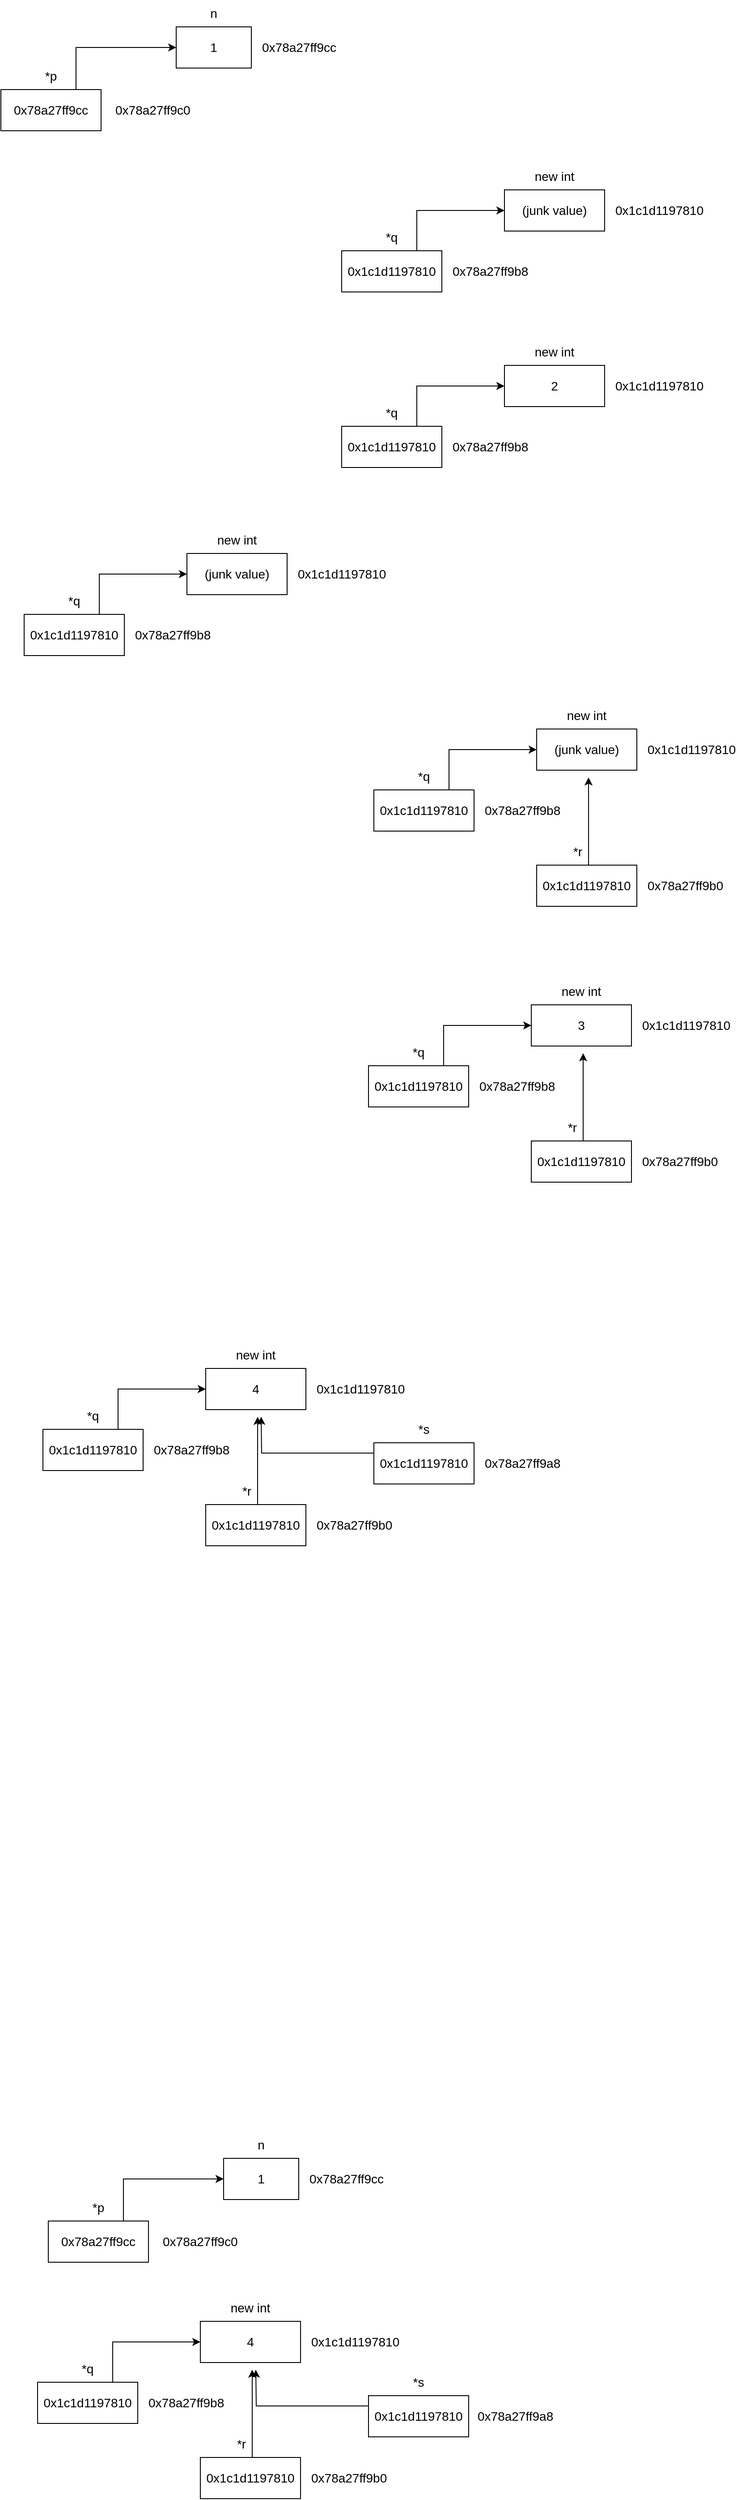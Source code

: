 <mxfile version="24.8.4">
  <diagram name="Page-1" id="Mv92UGLd2jMCq1x-95h7">
    <mxGraphModel dx="1001" dy="520" grid="1" gridSize="14" guides="1" tooltips="1" connect="1" arrows="1" fold="1" page="1" pageScale="1" pageWidth="850" pageHeight="1100" math="0" shadow="0">
      <root>
        <mxCell id="0" />
        <mxCell id="1" parent="0" />
        <mxCell id="TuK--TFJjU0DLAUo9s5h-6" value="" style="rounded=0;whiteSpace=wrap;html=1;fontSize=14;" vertex="1" parent="1">
          <mxGeometry x="210" y="44" width="84" height="46" as="geometry" />
        </mxCell>
        <mxCell id="TuK--TFJjU0DLAUo9s5h-7" value="&lt;span style=&quot;font-size: 14px;&quot;&gt;n&lt;/span&gt;" style="text;html=1;align=center;verticalAlign=middle;whiteSpace=wrap;rounded=0;" vertex="1" parent="1">
          <mxGeometry x="222" y="14" width="60" height="30" as="geometry" />
        </mxCell>
        <mxCell id="TuK--TFJjU0DLAUo9s5h-8" value="&lt;span style=&quot;font-size: 14px;&quot;&gt;1&lt;/span&gt;" style="text;html=1;align=center;verticalAlign=middle;whiteSpace=wrap;rounded=0;" vertex="1" parent="1">
          <mxGeometry x="222" y="52" width="60" height="30" as="geometry" />
        </mxCell>
        <mxCell id="TuK--TFJjU0DLAUo9s5h-9" value="&lt;span style=&quot;font-size: 14px;&quot;&gt;0x78a27ff9cc&lt;/span&gt;" style="text;html=1;align=left;verticalAlign=middle;whiteSpace=wrap;rounded=0;" vertex="1" parent="1">
          <mxGeometry x="304" y="52" width="88" height="30" as="geometry" />
        </mxCell>
        <mxCell id="TuK--TFJjU0DLAUo9s5h-16" style="edgeStyle=orthogonalEdgeStyle;rounded=0;orthogonalLoop=1;jettySize=auto;html=1;exitX=1;exitY=0;exitDx=0;exitDy=0;entryX=0;entryY=0.5;entryDx=0;entryDy=0;" edge="1" parent="1" source="TuK--TFJjU0DLAUo9s5h-10" target="TuK--TFJjU0DLAUo9s5h-6">
          <mxGeometry relative="1" as="geometry">
            <Array as="points">
              <mxPoint x="98" y="114" />
              <mxPoint x="98" y="67" />
            </Array>
          </mxGeometry>
        </mxCell>
        <mxCell id="TuK--TFJjU0DLAUo9s5h-10" value="" style="rounded=0;whiteSpace=wrap;html=1;fontSize=14;" vertex="1" parent="1">
          <mxGeometry x="14" y="114" width="112" height="46" as="geometry" />
        </mxCell>
        <mxCell id="TuK--TFJjU0DLAUo9s5h-11" value="&lt;span style=&quot;font-size: 14px;&quot;&gt;*p&lt;/span&gt;" style="text;html=1;align=center;verticalAlign=middle;whiteSpace=wrap;rounded=0;" vertex="1" parent="1">
          <mxGeometry x="40" y="84" width="60" height="30" as="geometry" />
        </mxCell>
        <mxCell id="TuK--TFJjU0DLAUo9s5h-12" value="&lt;span style=&quot;font-size: 14px; text-align: left;&quot;&gt;0x78a27ff9cc&lt;/span&gt;" style="text;html=1;align=center;verticalAlign=middle;whiteSpace=wrap;rounded=0;" vertex="1" parent="1">
          <mxGeometry x="20" y="122" width="100" height="30" as="geometry" />
        </mxCell>
        <mxCell id="TuK--TFJjU0DLAUo9s5h-13" value="&lt;span style=&quot;font-size: 14px;&quot;&gt;0x78a27ff9c0&lt;/span&gt;" style="text;html=1;align=left;verticalAlign=middle;whiteSpace=wrap;rounded=0;" vertex="1" parent="1">
          <mxGeometry x="140" y="122" width="98" height="30" as="geometry" />
        </mxCell>
        <mxCell id="TuK--TFJjU0DLAUo9s5h-19" value="" style="rounded=0;whiteSpace=wrap;html=1;fontSize=14;" vertex="1" parent="1">
          <mxGeometry x="577" y="226" width="112" height="46" as="geometry" />
        </mxCell>
        <mxCell id="TuK--TFJjU0DLAUo9s5h-20" value="&lt;div style=&quot;text-align: left;&quot;&gt;&lt;span style=&quot;background-color: initial; font-size: 14px;&quot;&gt;(junk value)&lt;/span&gt;&lt;/div&gt;" style="text;html=1;align=center;verticalAlign=middle;whiteSpace=wrap;rounded=0;" vertex="1" parent="1">
          <mxGeometry x="583" y="234" width="100" height="30" as="geometry" />
        </mxCell>
        <mxCell id="TuK--TFJjU0DLAUo9s5h-21" value="&lt;span style=&quot;font-size: 14px;&quot;&gt;new int&lt;/span&gt;" style="text;html=1;align=center;verticalAlign=middle;whiteSpace=wrap;rounded=0;" vertex="1" parent="1">
          <mxGeometry x="603" y="196" width="60" height="30" as="geometry" />
        </mxCell>
        <mxCell id="TuK--TFJjU0DLAUo9s5h-22" value="&lt;span style=&quot;font-size: 14px;&quot;&gt;0x1c1d1197810&lt;/span&gt;" style="text;html=1;align=left;verticalAlign=middle;whiteSpace=wrap;rounded=0;" vertex="1" parent="1">
          <mxGeometry x="699" y="234" width="88" height="30" as="geometry" />
        </mxCell>
        <mxCell id="TuK--TFJjU0DLAUo9s5h-27" style="edgeStyle=orthogonalEdgeStyle;rounded=0;orthogonalLoop=1;jettySize=auto;html=1;exitX=1;exitY=0;exitDx=0;exitDy=0;entryX=0;entryY=0.5;entryDx=0;entryDy=0;" edge="1" parent="1" source="TuK--TFJjU0DLAUo9s5h-23" target="TuK--TFJjU0DLAUo9s5h-19">
          <mxGeometry relative="1" as="geometry">
            <Array as="points">
              <mxPoint x="479" y="294" />
              <mxPoint x="479" y="249" />
            </Array>
          </mxGeometry>
        </mxCell>
        <mxCell id="TuK--TFJjU0DLAUo9s5h-23" value="" style="rounded=0;whiteSpace=wrap;html=1;fontSize=14;" vertex="1" parent="1">
          <mxGeometry x="395" y="294" width="112" height="46" as="geometry" />
        </mxCell>
        <mxCell id="TuK--TFJjU0DLAUo9s5h-24" value="&lt;div style=&quot;text-align: left;&quot;&gt;&lt;span style=&quot;font-size: 14px;&quot;&gt;0x1c1d1197810&lt;/span&gt;&lt;/div&gt;" style="text;html=1;align=center;verticalAlign=middle;whiteSpace=wrap;rounded=0;" vertex="1" parent="1">
          <mxGeometry x="401" y="302" width="100" height="30" as="geometry" />
        </mxCell>
        <mxCell id="TuK--TFJjU0DLAUo9s5h-25" value="&lt;span style=&quot;font-size: 14px;&quot;&gt;*q&lt;/span&gt;" style="text;html=1;align=center;verticalAlign=middle;whiteSpace=wrap;rounded=0;" vertex="1" parent="1">
          <mxGeometry x="421" y="264" width="60" height="30" as="geometry" />
        </mxCell>
        <mxCell id="TuK--TFJjU0DLAUo9s5h-26" value="&lt;span style=&quot;font-size: 14px;&quot;&gt;0x78a27ff9b8&lt;/span&gt;" style="text;html=1;align=left;verticalAlign=middle;whiteSpace=wrap;rounded=0;" vertex="1" parent="1">
          <mxGeometry x="517" y="302" width="88" height="30" as="geometry" />
        </mxCell>
        <mxCell id="TuK--TFJjU0DLAUo9s5h-29" value="" style="rounded=0;whiteSpace=wrap;html=1;fontSize=14;" vertex="1" parent="1">
          <mxGeometry x="577" y="422" width="112" height="46" as="geometry" />
        </mxCell>
        <mxCell id="TuK--TFJjU0DLAUo9s5h-30" value="&lt;div style=&quot;text-align: left;&quot;&gt;&lt;span style=&quot;background-color: initial; font-size: 14px;&quot;&gt;2&lt;/span&gt;&lt;/div&gt;" style="text;html=1;align=center;verticalAlign=middle;whiteSpace=wrap;rounded=0;" vertex="1" parent="1">
          <mxGeometry x="583" y="430" width="100" height="30" as="geometry" />
        </mxCell>
        <mxCell id="TuK--TFJjU0DLAUo9s5h-31" value="&lt;span style=&quot;font-size: 14px;&quot;&gt;new int&lt;/span&gt;" style="text;html=1;align=center;verticalAlign=middle;whiteSpace=wrap;rounded=0;" vertex="1" parent="1">
          <mxGeometry x="603" y="392" width="60" height="30" as="geometry" />
        </mxCell>
        <mxCell id="TuK--TFJjU0DLAUo9s5h-32" value="&lt;span style=&quot;font-size: 14px;&quot;&gt;0x1c1d1197810&lt;/span&gt;" style="text;html=1;align=left;verticalAlign=middle;whiteSpace=wrap;rounded=0;" vertex="1" parent="1">
          <mxGeometry x="699" y="430" width="88" height="30" as="geometry" />
        </mxCell>
        <mxCell id="TuK--TFJjU0DLAUo9s5h-33" style="edgeStyle=orthogonalEdgeStyle;rounded=0;orthogonalLoop=1;jettySize=auto;html=1;exitX=1;exitY=0;exitDx=0;exitDy=0;entryX=0;entryY=0.5;entryDx=0;entryDy=0;" edge="1" parent="1" source="TuK--TFJjU0DLAUo9s5h-34" target="TuK--TFJjU0DLAUo9s5h-29">
          <mxGeometry relative="1" as="geometry">
            <Array as="points">
              <mxPoint x="479" y="490" />
              <mxPoint x="479" y="445" />
            </Array>
          </mxGeometry>
        </mxCell>
        <mxCell id="TuK--TFJjU0DLAUo9s5h-34" value="" style="rounded=0;whiteSpace=wrap;html=1;fontSize=14;" vertex="1" parent="1">
          <mxGeometry x="395" y="490" width="112" height="46" as="geometry" />
        </mxCell>
        <mxCell id="TuK--TFJjU0DLAUo9s5h-35" value="&lt;div style=&quot;text-align: left;&quot;&gt;&lt;span style=&quot;font-size: 14px;&quot;&gt;0x1c1d1197810&lt;/span&gt;&lt;/div&gt;" style="text;html=1;align=center;verticalAlign=middle;whiteSpace=wrap;rounded=0;" vertex="1" parent="1">
          <mxGeometry x="401" y="498" width="100" height="30" as="geometry" />
        </mxCell>
        <mxCell id="TuK--TFJjU0DLAUo9s5h-36" value="&lt;span style=&quot;font-size: 14px;&quot;&gt;*q&lt;/span&gt;" style="text;html=1;align=center;verticalAlign=middle;whiteSpace=wrap;rounded=0;" vertex="1" parent="1">
          <mxGeometry x="421" y="460" width="60" height="30" as="geometry" />
        </mxCell>
        <mxCell id="TuK--TFJjU0DLAUo9s5h-37" value="&lt;span style=&quot;font-size: 14px;&quot;&gt;0x78a27ff9b8&lt;/span&gt;" style="text;html=1;align=left;verticalAlign=middle;whiteSpace=wrap;rounded=0;" vertex="1" parent="1">
          <mxGeometry x="517" y="498" width="88" height="30" as="geometry" />
        </mxCell>
        <mxCell id="TuK--TFJjU0DLAUo9s5h-39" value="" style="rounded=0;whiteSpace=wrap;html=1;fontSize=14;" vertex="1" parent="1">
          <mxGeometry x="222" y="632" width="112" height="46" as="geometry" />
        </mxCell>
        <mxCell id="TuK--TFJjU0DLAUo9s5h-40" value="&lt;div style=&quot;text-align: left;&quot;&gt;&lt;span style=&quot;font-size: 14px;&quot;&gt;(junk value)&lt;/span&gt;&lt;/div&gt;" style="text;html=1;align=center;verticalAlign=middle;whiteSpace=wrap;rounded=0;" vertex="1" parent="1">
          <mxGeometry x="228" y="640" width="100" height="30" as="geometry" />
        </mxCell>
        <mxCell id="TuK--TFJjU0DLAUo9s5h-41" value="&lt;span style=&quot;font-size: 14px;&quot;&gt;new int&lt;/span&gt;" style="text;html=1;align=center;verticalAlign=middle;whiteSpace=wrap;rounded=0;" vertex="1" parent="1">
          <mxGeometry x="248" y="602" width="60" height="30" as="geometry" />
        </mxCell>
        <mxCell id="TuK--TFJjU0DLAUo9s5h-42" value="&lt;span style=&quot;font-size: 14px;&quot;&gt;0x1c1d1197810&lt;/span&gt;" style="text;html=1;align=left;verticalAlign=middle;whiteSpace=wrap;rounded=0;" vertex="1" parent="1">
          <mxGeometry x="344" y="640" width="88" height="30" as="geometry" />
        </mxCell>
        <mxCell id="TuK--TFJjU0DLAUo9s5h-43" style="edgeStyle=orthogonalEdgeStyle;rounded=0;orthogonalLoop=1;jettySize=auto;html=1;exitX=1;exitY=0;exitDx=0;exitDy=0;entryX=0;entryY=0.5;entryDx=0;entryDy=0;" edge="1" parent="1" source="TuK--TFJjU0DLAUo9s5h-44" target="TuK--TFJjU0DLAUo9s5h-39">
          <mxGeometry relative="1" as="geometry">
            <Array as="points">
              <mxPoint x="124" y="700" />
              <mxPoint x="124" y="655" />
            </Array>
          </mxGeometry>
        </mxCell>
        <mxCell id="TuK--TFJjU0DLAUo9s5h-44" value="" style="rounded=0;whiteSpace=wrap;html=1;fontSize=14;" vertex="1" parent="1">
          <mxGeometry x="40" y="700" width="112" height="46" as="geometry" />
        </mxCell>
        <mxCell id="TuK--TFJjU0DLAUo9s5h-45" value="&lt;div style=&quot;text-align: left;&quot;&gt;&lt;span style=&quot;font-size: 14px;&quot;&gt;0x1c1d1197810&lt;/span&gt;&lt;/div&gt;" style="text;html=1;align=center;verticalAlign=middle;whiteSpace=wrap;rounded=0;" vertex="1" parent="1">
          <mxGeometry x="46" y="708" width="100" height="30" as="geometry" />
        </mxCell>
        <mxCell id="TuK--TFJjU0DLAUo9s5h-46" value="&lt;span style=&quot;font-size: 14px;&quot;&gt;*q&lt;/span&gt;" style="text;html=1;align=center;verticalAlign=middle;whiteSpace=wrap;rounded=0;" vertex="1" parent="1">
          <mxGeometry x="66" y="670" width="60" height="30" as="geometry" />
        </mxCell>
        <mxCell id="TuK--TFJjU0DLAUo9s5h-47" value="&lt;span style=&quot;font-size: 14px;&quot;&gt;0x78a27ff9b8&lt;/span&gt;" style="text;html=1;align=left;verticalAlign=middle;whiteSpace=wrap;rounded=0;" vertex="1" parent="1">
          <mxGeometry x="162" y="708" width="88" height="30" as="geometry" />
        </mxCell>
        <mxCell id="TuK--TFJjU0DLAUo9s5h-59" value="" style="rounded=0;whiteSpace=wrap;html=1;fontSize=14;" vertex="1" parent="1">
          <mxGeometry x="613" y="828" width="112" height="46" as="geometry" />
        </mxCell>
        <mxCell id="TuK--TFJjU0DLAUo9s5h-60" value="&lt;div style=&quot;text-align: left;&quot;&gt;&lt;span style=&quot;background-color: initial; font-size: 14px;&quot;&gt;(junk value)&lt;/span&gt;&lt;/div&gt;" style="text;html=1;align=center;verticalAlign=middle;whiteSpace=wrap;rounded=0;" vertex="1" parent="1">
          <mxGeometry x="619" y="836" width="100" height="30" as="geometry" />
        </mxCell>
        <mxCell id="TuK--TFJjU0DLAUo9s5h-61" value="&lt;span style=&quot;font-size: 14px;&quot;&gt;new int&lt;/span&gt;" style="text;html=1;align=center;verticalAlign=middle;whiteSpace=wrap;rounded=0;" vertex="1" parent="1">
          <mxGeometry x="639" y="798" width="60" height="30" as="geometry" />
        </mxCell>
        <mxCell id="TuK--TFJjU0DLAUo9s5h-62" value="&lt;span style=&quot;font-size: 14px;&quot;&gt;0x1c1d1197810&lt;/span&gt;" style="text;html=1;align=left;verticalAlign=middle;whiteSpace=wrap;rounded=0;" vertex="1" parent="1">
          <mxGeometry x="735" y="836" width="88" height="30" as="geometry" />
        </mxCell>
        <mxCell id="TuK--TFJjU0DLAUo9s5h-63" style="edgeStyle=orthogonalEdgeStyle;rounded=0;orthogonalLoop=1;jettySize=auto;html=1;exitX=1;exitY=0;exitDx=0;exitDy=0;entryX=0;entryY=0.5;entryDx=0;entryDy=0;" edge="1" parent="1" source="TuK--TFJjU0DLAUo9s5h-64" target="TuK--TFJjU0DLAUo9s5h-59">
          <mxGeometry relative="1" as="geometry">
            <Array as="points">
              <mxPoint x="515" y="896" />
              <mxPoint x="515" y="851" />
            </Array>
          </mxGeometry>
        </mxCell>
        <mxCell id="TuK--TFJjU0DLAUo9s5h-64" value="" style="rounded=0;whiteSpace=wrap;html=1;fontSize=14;" vertex="1" parent="1">
          <mxGeometry x="431" y="896" width="112" height="46" as="geometry" />
        </mxCell>
        <mxCell id="TuK--TFJjU0DLAUo9s5h-65" value="&lt;div style=&quot;text-align: left;&quot;&gt;&lt;span style=&quot;font-size: 14px;&quot;&gt;0x1c1d1197810&lt;/span&gt;&lt;/div&gt;" style="text;html=1;align=center;verticalAlign=middle;whiteSpace=wrap;rounded=0;" vertex="1" parent="1">
          <mxGeometry x="437" y="904" width="100" height="30" as="geometry" />
        </mxCell>
        <mxCell id="TuK--TFJjU0DLAUo9s5h-66" value="&lt;span style=&quot;font-size: 14px;&quot;&gt;*q&lt;/span&gt;" style="text;html=1;align=center;verticalAlign=middle;whiteSpace=wrap;rounded=0;" vertex="1" parent="1">
          <mxGeometry x="457" y="866" width="60" height="30" as="geometry" />
        </mxCell>
        <mxCell id="TuK--TFJjU0DLAUo9s5h-67" value="&lt;span style=&quot;font-size: 14px;&quot;&gt;0x78a27ff9b8&lt;/span&gt;" style="text;html=1;align=left;verticalAlign=middle;whiteSpace=wrap;rounded=0;" vertex="1" parent="1">
          <mxGeometry x="553" y="904" width="88" height="30" as="geometry" />
        </mxCell>
        <mxCell id="TuK--TFJjU0DLAUo9s5h-73" style="edgeStyle=orthogonalEdgeStyle;rounded=0;orthogonalLoop=1;jettySize=auto;html=1;exitX=1;exitY=0;exitDx=0;exitDy=0;" edge="1" parent="1" source="TuK--TFJjU0DLAUo9s5h-68">
          <mxGeometry relative="1" as="geometry">
            <mxPoint x="671" y="882" as="targetPoint" />
            <Array as="points">
              <mxPoint x="671" y="980" />
            </Array>
          </mxGeometry>
        </mxCell>
        <mxCell id="TuK--TFJjU0DLAUo9s5h-68" value="" style="rounded=0;whiteSpace=wrap;html=1;fontSize=14;" vertex="1" parent="1">
          <mxGeometry x="613" y="980" width="112" height="46" as="geometry" />
        </mxCell>
        <mxCell id="TuK--TFJjU0DLAUo9s5h-69" value="&lt;div style=&quot;text-align: left;&quot;&gt;&lt;span style=&quot;font-size: 14px;&quot;&gt;0x1c1d1197810&lt;/span&gt;&lt;/div&gt;" style="text;html=1;align=center;verticalAlign=middle;whiteSpace=wrap;rounded=0;" vertex="1" parent="1">
          <mxGeometry x="619" y="988" width="100" height="30" as="geometry" />
        </mxCell>
        <mxCell id="TuK--TFJjU0DLAUo9s5h-70" value="&lt;span style=&quot;font-size: 14px;&quot;&gt;0x78a27ff9b0&lt;/span&gt;" style="text;html=1;align=left;verticalAlign=middle;whiteSpace=wrap;rounded=0;" vertex="1" parent="1">
          <mxGeometry x="735" y="988" width="88" height="30" as="geometry" />
        </mxCell>
        <mxCell id="TuK--TFJjU0DLAUo9s5h-71" value="&lt;span style=&quot;font-size: 14px;&quot;&gt;*r&lt;/span&gt;" style="text;html=1;align=center;verticalAlign=middle;whiteSpace=wrap;rounded=0;" vertex="1" parent="1">
          <mxGeometry x="629" y="950" width="60" height="30" as="geometry" />
        </mxCell>
        <mxCell id="TuK--TFJjU0DLAUo9s5h-75" value="" style="rounded=0;whiteSpace=wrap;html=1;fontSize=14;" vertex="1" parent="1">
          <mxGeometry x="607" y="1136" width="112" height="46" as="geometry" />
        </mxCell>
        <mxCell id="TuK--TFJjU0DLAUo9s5h-76" value="&lt;div style=&quot;text-align: left;&quot;&gt;&lt;span style=&quot;background-color: initial; font-size: 14px;&quot;&gt;3&lt;/span&gt;&lt;/div&gt;" style="text;html=1;align=center;verticalAlign=middle;whiteSpace=wrap;rounded=0;" vertex="1" parent="1">
          <mxGeometry x="613" y="1144" width="100" height="30" as="geometry" />
        </mxCell>
        <mxCell id="TuK--TFJjU0DLAUo9s5h-77" value="&lt;span style=&quot;font-size: 14px;&quot;&gt;new int&lt;/span&gt;" style="text;html=1;align=center;verticalAlign=middle;whiteSpace=wrap;rounded=0;" vertex="1" parent="1">
          <mxGeometry x="633" y="1106" width="60" height="30" as="geometry" />
        </mxCell>
        <mxCell id="TuK--TFJjU0DLAUo9s5h-78" value="&lt;span style=&quot;font-size: 14px;&quot;&gt;0x1c1d1197810&lt;/span&gt;" style="text;html=1;align=left;verticalAlign=middle;whiteSpace=wrap;rounded=0;" vertex="1" parent="1">
          <mxGeometry x="729" y="1144" width="88" height="30" as="geometry" />
        </mxCell>
        <mxCell id="TuK--TFJjU0DLAUo9s5h-79" style="edgeStyle=orthogonalEdgeStyle;rounded=0;orthogonalLoop=1;jettySize=auto;html=1;exitX=1;exitY=0;exitDx=0;exitDy=0;entryX=0;entryY=0.5;entryDx=0;entryDy=0;" edge="1" parent="1" source="TuK--TFJjU0DLAUo9s5h-80" target="TuK--TFJjU0DLAUo9s5h-75">
          <mxGeometry relative="1" as="geometry">
            <Array as="points">
              <mxPoint x="509" y="1204" />
              <mxPoint x="509" y="1159" />
            </Array>
          </mxGeometry>
        </mxCell>
        <mxCell id="TuK--TFJjU0DLAUo9s5h-80" value="" style="rounded=0;whiteSpace=wrap;html=1;fontSize=14;" vertex="1" parent="1">
          <mxGeometry x="425" y="1204" width="112" height="46" as="geometry" />
        </mxCell>
        <mxCell id="TuK--TFJjU0DLAUo9s5h-81" value="&lt;div style=&quot;text-align: left;&quot;&gt;&lt;span style=&quot;font-size: 14px;&quot;&gt;0x1c1d1197810&lt;/span&gt;&lt;/div&gt;" style="text;html=1;align=center;verticalAlign=middle;whiteSpace=wrap;rounded=0;" vertex="1" parent="1">
          <mxGeometry x="431" y="1212" width="100" height="30" as="geometry" />
        </mxCell>
        <mxCell id="TuK--TFJjU0DLAUo9s5h-82" value="&lt;span style=&quot;font-size: 14px;&quot;&gt;*q&lt;/span&gt;" style="text;html=1;align=center;verticalAlign=middle;whiteSpace=wrap;rounded=0;" vertex="1" parent="1">
          <mxGeometry x="451" y="1174" width="60" height="30" as="geometry" />
        </mxCell>
        <mxCell id="TuK--TFJjU0DLAUo9s5h-83" value="&lt;span style=&quot;font-size: 14px;&quot;&gt;0x78a27ff9b8&lt;/span&gt;" style="text;html=1;align=left;verticalAlign=middle;whiteSpace=wrap;rounded=0;" vertex="1" parent="1">
          <mxGeometry x="547" y="1212" width="88" height="30" as="geometry" />
        </mxCell>
        <mxCell id="TuK--TFJjU0DLAUo9s5h-84" style="edgeStyle=orthogonalEdgeStyle;rounded=0;orthogonalLoop=1;jettySize=auto;html=1;exitX=1;exitY=0;exitDx=0;exitDy=0;" edge="1" parent="1" source="TuK--TFJjU0DLAUo9s5h-85">
          <mxGeometry relative="1" as="geometry">
            <mxPoint x="665" y="1190" as="targetPoint" />
            <Array as="points">
              <mxPoint x="665" y="1288" />
            </Array>
          </mxGeometry>
        </mxCell>
        <mxCell id="TuK--TFJjU0DLAUo9s5h-85" value="" style="rounded=0;whiteSpace=wrap;html=1;fontSize=14;" vertex="1" parent="1">
          <mxGeometry x="607" y="1288" width="112" height="46" as="geometry" />
        </mxCell>
        <mxCell id="TuK--TFJjU0DLAUo9s5h-86" value="&lt;div style=&quot;text-align: left;&quot;&gt;&lt;span style=&quot;font-size: 14px;&quot;&gt;0x1c1d1197810&lt;/span&gt;&lt;/div&gt;" style="text;html=1;align=center;verticalAlign=middle;whiteSpace=wrap;rounded=0;" vertex="1" parent="1">
          <mxGeometry x="613" y="1296" width="100" height="30" as="geometry" />
        </mxCell>
        <mxCell id="TuK--TFJjU0DLAUo9s5h-87" value="&lt;span style=&quot;font-size: 14px;&quot;&gt;0x78a27ff9b0&lt;/span&gt;" style="text;html=1;align=left;verticalAlign=middle;whiteSpace=wrap;rounded=0;" vertex="1" parent="1">
          <mxGeometry x="729" y="1296" width="88" height="30" as="geometry" />
        </mxCell>
        <mxCell id="TuK--TFJjU0DLAUo9s5h-88" value="&lt;span style=&quot;font-size: 14px;&quot;&gt;*r&lt;/span&gt;" style="text;html=1;align=center;verticalAlign=middle;whiteSpace=wrap;rounded=0;" vertex="1" parent="1">
          <mxGeometry x="623" y="1258" width="60" height="30" as="geometry" />
        </mxCell>
        <mxCell id="TuK--TFJjU0DLAUo9s5h-90" value="" style="rounded=0;whiteSpace=wrap;html=1;fontSize=14;" vertex="1" parent="1">
          <mxGeometry x="243" y="1542" width="112" height="46" as="geometry" />
        </mxCell>
        <mxCell id="TuK--TFJjU0DLAUo9s5h-91" value="&lt;div style=&quot;text-align: left;&quot;&gt;&lt;span style=&quot;background-color: initial; font-size: 14px;&quot;&gt;4&lt;/span&gt;&lt;/div&gt;" style="text;html=1;align=center;verticalAlign=middle;whiteSpace=wrap;rounded=0;" vertex="1" parent="1">
          <mxGeometry x="249" y="1550" width="100" height="30" as="geometry" />
        </mxCell>
        <mxCell id="TuK--TFJjU0DLAUo9s5h-92" value="&lt;span style=&quot;font-size: 14px;&quot;&gt;new int&lt;/span&gt;" style="text;html=1;align=center;verticalAlign=middle;whiteSpace=wrap;rounded=0;" vertex="1" parent="1">
          <mxGeometry x="269" y="1512" width="60" height="30" as="geometry" />
        </mxCell>
        <mxCell id="TuK--TFJjU0DLAUo9s5h-93" value="&lt;span style=&quot;font-size: 14px;&quot;&gt;0x1c1d1197810&lt;/span&gt;" style="text;html=1;align=left;verticalAlign=middle;whiteSpace=wrap;rounded=0;" vertex="1" parent="1">
          <mxGeometry x="365" y="1550" width="88" height="30" as="geometry" />
        </mxCell>
        <mxCell id="TuK--TFJjU0DLAUo9s5h-94" style="edgeStyle=orthogonalEdgeStyle;rounded=0;orthogonalLoop=1;jettySize=auto;html=1;exitX=1;exitY=0;exitDx=0;exitDy=0;entryX=0;entryY=0.5;entryDx=0;entryDy=0;" edge="1" parent="1" source="TuK--TFJjU0DLAUo9s5h-95" target="TuK--TFJjU0DLAUo9s5h-90">
          <mxGeometry relative="1" as="geometry">
            <Array as="points">
              <mxPoint x="145" y="1610" />
              <mxPoint x="145" y="1565" />
            </Array>
          </mxGeometry>
        </mxCell>
        <mxCell id="TuK--TFJjU0DLAUo9s5h-95" value="" style="rounded=0;whiteSpace=wrap;html=1;fontSize=14;" vertex="1" parent="1">
          <mxGeometry x="61" y="1610" width="112" height="46" as="geometry" />
        </mxCell>
        <mxCell id="TuK--TFJjU0DLAUo9s5h-96" value="&lt;div style=&quot;text-align: left;&quot;&gt;&lt;span style=&quot;font-size: 14px;&quot;&gt;0x1c1d1197810&lt;/span&gt;&lt;/div&gt;" style="text;html=1;align=center;verticalAlign=middle;whiteSpace=wrap;rounded=0;" vertex="1" parent="1">
          <mxGeometry x="67" y="1618" width="100" height="30" as="geometry" />
        </mxCell>
        <mxCell id="TuK--TFJjU0DLAUo9s5h-97" value="&lt;span style=&quot;font-size: 14px;&quot;&gt;*q&lt;/span&gt;" style="text;html=1;align=center;verticalAlign=middle;whiteSpace=wrap;rounded=0;" vertex="1" parent="1">
          <mxGeometry x="87" y="1580" width="60" height="30" as="geometry" />
        </mxCell>
        <mxCell id="TuK--TFJjU0DLAUo9s5h-98" value="&lt;span style=&quot;font-size: 14px;&quot;&gt;0x78a27ff9b8&lt;/span&gt;" style="text;html=1;align=left;verticalAlign=middle;whiteSpace=wrap;rounded=0;" vertex="1" parent="1">
          <mxGeometry x="183" y="1618" width="88" height="30" as="geometry" />
        </mxCell>
        <mxCell id="TuK--TFJjU0DLAUo9s5h-99" style="edgeStyle=orthogonalEdgeStyle;rounded=0;orthogonalLoop=1;jettySize=auto;html=1;exitX=1;exitY=0;exitDx=0;exitDy=0;" edge="1" parent="1" source="TuK--TFJjU0DLAUo9s5h-100">
          <mxGeometry relative="1" as="geometry">
            <mxPoint x="301" y="1596" as="targetPoint" />
            <Array as="points">
              <mxPoint x="301" y="1694" />
            </Array>
          </mxGeometry>
        </mxCell>
        <mxCell id="TuK--TFJjU0DLAUo9s5h-100" value="" style="rounded=0;whiteSpace=wrap;html=1;fontSize=14;" vertex="1" parent="1">
          <mxGeometry x="243" y="1694" width="112" height="46" as="geometry" />
        </mxCell>
        <mxCell id="TuK--TFJjU0DLAUo9s5h-101" value="&lt;div style=&quot;text-align: left;&quot;&gt;&lt;span style=&quot;font-size: 14px;&quot;&gt;0x1c1d1197810&lt;/span&gt;&lt;/div&gt;" style="text;html=1;align=center;verticalAlign=middle;whiteSpace=wrap;rounded=0;" vertex="1" parent="1">
          <mxGeometry x="249" y="1702" width="100" height="30" as="geometry" />
        </mxCell>
        <mxCell id="TuK--TFJjU0DLAUo9s5h-102" value="&lt;span style=&quot;font-size: 14px;&quot;&gt;0x78a27ff9b0&lt;/span&gt;" style="text;html=1;align=left;verticalAlign=middle;whiteSpace=wrap;rounded=0;" vertex="1" parent="1">
          <mxGeometry x="365" y="1702" width="88" height="30" as="geometry" />
        </mxCell>
        <mxCell id="TuK--TFJjU0DLAUo9s5h-103" value="&lt;span style=&quot;font-size: 14px;&quot;&gt;*r&lt;/span&gt;" style="text;html=1;align=center;verticalAlign=middle;whiteSpace=wrap;rounded=0;" vertex="1" parent="1">
          <mxGeometry x="259" y="1664" width="60" height="30" as="geometry" />
        </mxCell>
        <mxCell id="TuK--TFJjU0DLAUo9s5h-111" style="edgeStyle=orthogonalEdgeStyle;rounded=0;orthogonalLoop=1;jettySize=auto;html=1;exitX=0;exitY=0.25;exitDx=0;exitDy=0;" edge="1" parent="1" source="TuK--TFJjU0DLAUo9s5h-104">
          <mxGeometry relative="1" as="geometry">
            <mxPoint x="305" y="1596" as="targetPoint" />
          </mxGeometry>
        </mxCell>
        <mxCell id="TuK--TFJjU0DLAUo9s5h-104" value="" style="rounded=0;whiteSpace=wrap;html=1;fontSize=14;" vertex="1" parent="1">
          <mxGeometry x="431" y="1625" width="112" height="46" as="geometry" />
        </mxCell>
        <mxCell id="TuK--TFJjU0DLAUo9s5h-105" value="&lt;div style=&quot;text-align: left;&quot;&gt;&lt;span style=&quot;font-size: 14px;&quot;&gt;0x1c1d1197810&lt;/span&gt;&lt;/div&gt;" style="text;html=1;align=center;verticalAlign=middle;whiteSpace=wrap;rounded=0;" vertex="1" parent="1">
          <mxGeometry x="437" y="1633" width="100" height="30" as="geometry" />
        </mxCell>
        <mxCell id="TuK--TFJjU0DLAUo9s5h-106" value="&lt;span style=&quot;font-size: 14px;&quot;&gt;*s&lt;/span&gt;" style="text;html=1;align=center;verticalAlign=middle;whiteSpace=wrap;rounded=0;" vertex="1" parent="1">
          <mxGeometry x="457" y="1595" width="60" height="30" as="geometry" />
        </mxCell>
        <mxCell id="TuK--TFJjU0DLAUo9s5h-107" value="&lt;span style=&quot;font-size: 14px;&quot;&gt;0x78a27ff9a8&lt;/span&gt;" style="text;html=1;align=left;verticalAlign=middle;whiteSpace=wrap;rounded=0;" vertex="1" parent="1">
          <mxGeometry x="553" y="1633" width="88" height="30" as="geometry" />
        </mxCell>
        <mxCell id="TuK--TFJjU0DLAUo9s5h-113" value="" style="rounded=0;whiteSpace=wrap;html=1;fontSize=14;" vertex="1" parent="1">
          <mxGeometry x="237" y="2606" width="112" height="46" as="geometry" />
        </mxCell>
        <mxCell id="TuK--TFJjU0DLAUo9s5h-114" value="&lt;div style=&quot;text-align: left;&quot;&gt;&lt;span style=&quot;background-color: initial; font-size: 14px;&quot;&gt;4&lt;/span&gt;&lt;/div&gt;" style="text;html=1;align=center;verticalAlign=middle;whiteSpace=wrap;rounded=0;" vertex="1" parent="1">
          <mxGeometry x="243" y="2614" width="100" height="30" as="geometry" />
        </mxCell>
        <mxCell id="TuK--TFJjU0DLAUo9s5h-115" value="&lt;span style=&quot;font-size: 14px;&quot;&gt;new int&lt;/span&gt;" style="text;html=1;align=center;verticalAlign=middle;whiteSpace=wrap;rounded=0;" vertex="1" parent="1">
          <mxGeometry x="263" y="2576" width="60" height="30" as="geometry" />
        </mxCell>
        <mxCell id="TuK--TFJjU0DLAUo9s5h-116" value="&lt;span style=&quot;font-size: 14px;&quot;&gt;0x1c1d1197810&lt;/span&gt;" style="text;html=1;align=left;verticalAlign=middle;whiteSpace=wrap;rounded=0;" vertex="1" parent="1">
          <mxGeometry x="359" y="2614" width="88" height="30" as="geometry" />
        </mxCell>
        <mxCell id="TuK--TFJjU0DLAUo9s5h-117" style="edgeStyle=orthogonalEdgeStyle;rounded=0;orthogonalLoop=1;jettySize=auto;html=1;exitX=1;exitY=0;exitDx=0;exitDy=0;entryX=0;entryY=0.5;entryDx=0;entryDy=0;" edge="1" parent="1" source="TuK--TFJjU0DLAUo9s5h-118" target="TuK--TFJjU0DLAUo9s5h-113">
          <mxGeometry relative="1" as="geometry">
            <Array as="points">
              <mxPoint x="139" y="2674" />
              <mxPoint x="139" y="2629" />
            </Array>
          </mxGeometry>
        </mxCell>
        <mxCell id="TuK--TFJjU0DLAUo9s5h-118" value="" style="rounded=0;whiteSpace=wrap;html=1;fontSize=14;" vertex="1" parent="1">
          <mxGeometry x="55" y="2674" width="112" height="46" as="geometry" />
        </mxCell>
        <mxCell id="TuK--TFJjU0DLAUo9s5h-119" value="&lt;div style=&quot;text-align: left;&quot;&gt;&lt;span style=&quot;font-size: 14px;&quot;&gt;0x1c1d1197810&lt;/span&gt;&lt;/div&gt;" style="text;html=1;align=center;verticalAlign=middle;whiteSpace=wrap;rounded=0;" vertex="1" parent="1">
          <mxGeometry x="61" y="2682" width="100" height="30" as="geometry" />
        </mxCell>
        <mxCell id="TuK--TFJjU0DLAUo9s5h-120" value="&lt;span style=&quot;font-size: 14px;&quot;&gt;*q&lt;/span&gt;" style="text;html=1;align=center;verticalAlign=middle;whiteSpace=wrap;rounded=0;" vertex="1" parent="1">
          <mxGeometry x="81" y="2644" width="60" height="30" as="geometry" />
        </mxCell>
        <mxCell id="TuK--TFJjU0DLAUo9s5h-121" value="&lt;span style=&quot;font-size: 14px;&quot;&gt;0x78a27ff9b8&lt;/span&gt;" style="text;html=1;align=left;verticalAlign=middle;whiteSpace=wrap;rounded=0;" vertex="1" parent="1">
          <mxGeometry x="177" y="2682" width="88" height="30" as="geometry" />
        </mxCell>
        <mxCell id="TuK--TFJjU0DLAUo9s5h-122" style="edgeStyle=orthogonalEdgeStyle;rounded=0;orthogonalLoop=1;jettySize=auto;html=1;exitX=1;exitY=0;exitDx=0;exitDy=0;" edge="1" parent="1" source="TuK--TFJjU0DLAUo9s5h-123">
          <mxGeometry relative="1" as="geometry">
            <mxPoint x="295" y="2660" as="targetPoint" />
            <Array as="points">
              <mxPoint x="295" y="2758" />
            </Array>
          </mxGeometry>
        </mxCell>
        <mxCell id="TuK--TFJjU0DLAUo9s5h-123" value="" style="rounded=0;whiteSpace=wrap;html=1;fontSize=14;" vertex="1" parent="1">
          <mxGeometry x="237" y="2758" width="112" height="46" as="geometry" />
        </mxCell>
        <mxCell id="TuK--TFJjU0DLAUo9s5h-124" value="&lt;div style=&quot;text-align: left;&quot;&gt;&lt;span style=&quot;font-size: 14px;&quot;&gt;0x1c1d1197810&lt;/span&gt;&lt;/div&gt;" style="text;html=1;align=center;verticalAlign=middle;whiteSpace=wrap;rounded=0;" vertex="1" parent="1">
          <mxGeometry x="243" y="2766" width="100" height="30" as="geometry" />
        </mxCell>
        <mxCell id="TuK--TFJjU0DLAUo9s5h-125" value="&lt;span style=&quot;font-size: 14px;&quot;&gt;0x78a27ff9b0&lt;/span&gt;" style="text;html=1;align=left;verticalAlign=middle;whiteSpace=wrap;rounded=0;" vertex="1" parent="1">
          <mxGeometry x="359" y="2766" width="88" height="30" as="geometry" />
        </mxCell>
        <mxCell id="TuK--TFJjU0DLAUo9s5h-126" value="&lt;span style=&quot;font-size: 14px;&quot;&gt;*r&lt;/span&gt;" style="text;html=1;align=center;verticalAlign=middle;whiteSpace=wrap;rounded=0;" vertex="1" parent="1">
          <mxGeometry x="253" y="2728" width="60" height="30" as="geometry" />
        </mxCell>
        <mxCell id="TuK--TFJjU0DLAUo9s5h-127" style="edgeStyle=orthogonalEdgeStyle;rounded=0;orthogonalLoop=1;jettySize=auto;html=1;exitX=0;exitY=0.25;exitDx=0;exitDy=0;" edge="1" parent="1" source="TuK--TFJjU0DLAUo9s5h-128">
          <mxGeometry relative="1" as="geometry">
            <mxPoint x="299" y="2660" as="targetPoint" />
          </mxGeometry>
        </mxCell>
        <mxCell id="TuK--TFJjU0DLAUo9s5h-128" value="" style="rounded=0;whiteSpace=wrap;html=1;fontSize=14;" vertex="1" parent="1">
          <mxGeometry x="425" y="2689" width="112" height="46" as="geometry" />
        </mxCell>
        <mxCell id="TuK--TFJjU0DLAUo9s5h-129" value="&lt;div style=&quot;text-align: left;&quot;&gt;&lt;span style=&quot;font-size: 14px;&quot;&gt;0x1c1d1197810&lt;/span&gt;&lt;/div&gt;" style="text;html=1;align=center;verticalAlign=middle;whiteSpace=wrap;rounded=0;" vertex="1" parent="1">
          <mxGeometry x="431" y="2697" width="100" height="30" as="geometry" />
        </mxCell>
        <mxCell id="TuK--TFJjU0DLAUo9s5h-130" value="&lt;span style=&quot;font-size: 14px;&quot;&gt;*s&lt;/span&gt;" style="text;html=1;align=center;verticalAlign=middle;whiteSpace=wrap;rounded=0;" vertex="1" parent="1">
          <mxGeometry x="451" y="2659" width="60" height="30" as="geometry" />
        </mxCell>
        <mxCell id="TuK--TFJjU0DLAUo9s5h-131" value="&lt;span style=&quot;font-size: 14px;&quot;&gt;0x78a27ff9a8&lt;/span&gt;" style="text;html=1;align=left;verticalAlign=middle;whiteSpace=wrap;rounded=0;" vertex="1" parent="1">
          <mxGeometry x="545" y="2697" width="88" height="30" as="geometry" />
        </mxCell>
        <mxCell id="TuK--TFJjU0DLAUo9s5h-132" value="" style="rounded=0;whiteSpace=wrap;html=1;fontSize=14;" vertex="1" parent="1">
          <mxGeometry x="263" y="2424" width="84" height="46" as="geometry" />
        </mxCell>
        <mxCell id="TuK--TFJjU0DLAUo9s5h-133" value="&lt;span style=&quot;font-size: 14px;&quot;&gt;n&lt;/span&gt;" style="text;html=1;align=center;verticalAlign=middle;whiteSpace=wrap;rounded=0;" vertex="1" parent="1">
          <mxGeometry x="275" y="2394" width="60" height="30" as="geometry" />
        </mxCell>
        <mxCell id="TuK--TFJjU0DLAUo9s5h-134" value="&lt;span style=&quot;font-size: 14px;&quot;&gt;1&lt;/span&gt;" style="text;html=1;align=center;verticalAlign=middle;whiteSpace=wrap;rounded=0;" vertex="1" parent="1">
          <mxGeometry x="275" y="2432" width="60" height="30" as="geometry" />
        </mxCell>
        <mxCell id="TuK--TFJjU0DLAUo9s5h-135" value="&lt;span style=&quot;font-size: 14px;&quot;&gt;0x78a27ff9cc&lt;/span&gt;" style="text;html=1;align=left;verticalAlign=middle;whiteSpace=wrap;rounded=0;" vertex="1" parent="1">
          <mxGeometry x="357" y="2432" width="88" height="30" as="geometry" />
        </mxCell>
        <mxCell id="TuK--TFJjU0DLAUo9s5h-136" style="edgeStyle=orthogonalEdgeStyle;rounded=0;orthogonalLoop=1;jettySize=auto;html=1;exitX=1;exitY=0;exitDx=0;exitDy=0;entryX=0;entryY=0.5;entryDx=0;entryDy=0;" edge="1" parent="1" source="TuK--TFJjU0DLAUo9s5h-137" target="TuK--TFJjU0DLAUo9s5h-132">
          <mxGeometry relative="1" as="geometry">
            <Array as="points">
              <mxPoint x="151" y="2494" />
              <mxPoint x="151" y="2447" />
            </Array>
          </mxGeometry>
        </mxCell>
        <mxCell id="TuK--TFJjU0DLAUo9s5h-137" value="" style="rounded=0;whiteSpace=wrap;html=1;fontSize=14;" vertex="1" parent="1">
          <mxGeometry x="67" y="2494" width="112" height="46" as="geometry" />
        </mxCell>
        <mxCell id="TuK--TFJjU0DLAUo9s5h-138" value="&lt;span style=&quot;font-size: 14px;&quot;&gt;*p&lt;/span&gt;" style="text;html=1;align=center;verticalAlign=middle;whiteSpace=wrap;rounded=0;" vertex="1" parent="1">
          <mxGeometry x="93" y="2464" width="60" height="30" as="geometry" />
        </mxCell>
        <mxCell id="TuK--TFJjU0DLAUo9s5h-139" value="&lt;span style=&quot;font-size: 14px; text-align: left;&quot;&gt;0x78a27ff9cc&lt;/span&gt;" style="text;html=1;align=center;verticalAlign=middle;whiteSpace=wrap;rounded=0;" vertex="1" parent="1">
          <mxGeometry x="73" y="2502" width="100" height="30" as="geometry" />
        </mxCell>
        <mxCell id="TuK--TFJjU0DLAUo9s5h-140" value="&lt;span style=&quot;font-size: 14px;&quot;&gt;0x78a27ff9c0&lt;/span&gt;" style="text;html=1;align=left;verticalAlign=middle;whiteSpace=wrap;rounded=0;" vertex="1" parent="1">
          <mxGeometry x="193" y="2502" width="98" height="30" as="geometry" />
        </mxCell>
      </root>
    </mxGraphModel>
  </diagram>
</mxfile>
